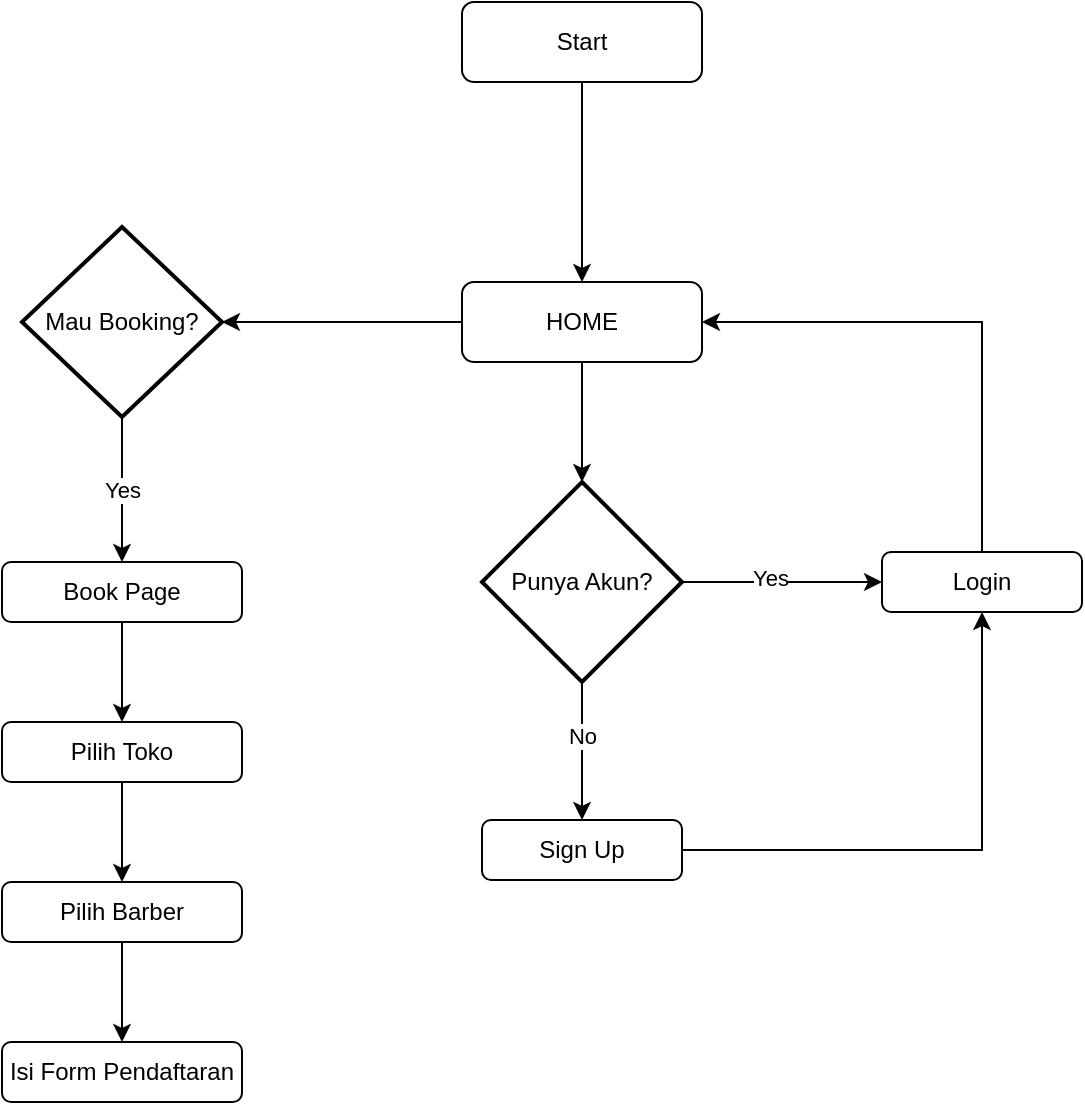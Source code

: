 <mxfile version="20.8.16" type="device" pages="2"><diagram id="C5RBs43oDa-KdzZeNtuy" name="Page-1"><mxGraphModel dx="1036" dy="654" grid="1" gridSize="10" guides="1" tooltips="1" connect="1" arrows="1" fold="1" page="1" pageScale="1" pageWidth="827" pageHeight="1169" math="0" shadow="0"><root><mxCell id="WIyWlLk6GJQsqaUBKTNV-0"/><mxCell id="WIyWlLk6GJQsqaUBKTNV-1" parent="WIyWlLk6GJQsqaUBKTNV-0"/><mxCell id="oySnIhno6OBhsuVfui87-2" style="edgeStyle=orthogonalEdgeStyle;rounded=0;orthogonalLoop=1;jettySize=auto;html=1;entryX=0.5;entryY=0;entryDx=0;entryDy=0;" parent="WIyWlLk6GJQsqaUBKTNV-1" source="oySnIhno6OBhsuVfui87-0" target="oySnIhno6OBhsuVfui87-1" edge="1"><mxGeometry relative="1" as="geometry"/></mxCell><mxCell id="oySnIhno6OBhsuVfui87-0" value="Start" style="rounded=1;whiteSpace=wrap;html=1;" parent="WIyWlLk6GJQsqaUBKTNV-1" vertex="1"><mxGeometry x="620" y="40" width="120" height="40" as="geometry"/></mxCell><mxCell id="oySnIhno6OBhsuVfui87-3" style="edgeStyle=orthogonalEdgeStyle;rounded=0;orthogonalLoop=1;jettySize=auto;html=1;" parent="WIyWlLk6GJQsqaUBKTNV-1" source="oySnIhno6OBhsuVfui87-1" target="oySnIhno6OBhsuVfui87-4" edge="1"><mxGeometry relative="1" as="geometry"><mxPoint x="680" y="280" as="targetPoint"/></mxGeometry></mxCell><mxCell id="oySnIhno6OBhsuVfui87-24" style="edgeStyle=orthogonalEdgeStyle;rounded=0;orthogonalLoop=1;jettySize=auto;html=1;entryX=1;entryY=0.5;entryDx=0;entryDy=0;entryPerimeter=0;" parent="WIyWlLk6GJQsqaUBKTNV-1" source="oySnIhno6OBhsuVfui87-1" target="oySnIhno6OBhsuVfui87-23" edge="1"><mxGeometry relative="1" as="geometry"/></mxCell><mxCell id="oySnIhno6OBhsuVfui87-1" value="HOME" style="rounded=1;whiteSpace=wrap;html=1;" parent="WIyWlLk6GJQsqaUBKTNV-1" vertex="1"><mxGeometry x="620" y="180" width="120" height="40" as="geometry"/></mxCell><mxCell id="oySnIhno6OBhsuVfui87-7" style="edgeStyle=orthogonalEdgeStyle;rounded=0;orthogonalLoop=1;jettySize=auto;html=1;" parent="WIyWlLk6GJQsqaUBKTNV-1" source="oySnIhno6OBhsuVfui87-4" target="oySnIhno6OBhsuVfui87-8" edge="1"><mxGeometry relative="1" as="geometry"><mxPoint x="680" y="440" as="targetPoint"/></mxGeometry></mxCell><mxCell id="oySnIhno6OBhsuVfui87-10" value="No" style="edgeLabel;html=1;align=center;verticalAlign=middle;resizable=0;points=[];" parent="oySnIhno6OBhsuVfui87-7" vertex="1" connectable="0"><mxGeometry x="-0.233" relative="1" as="geometry"><mxPoint as="offset"/></mxGeometry></mxCell><mxCell id="oySnIhno6OBhsuVfui87-9" style="edgeStyle=orthogonalEdgeStyle;rounded=0;orthogonalLoop=1;jettySize=auto;html=1;" parent="WIyWlLk6GJQsqaUBKTNV-1" source="oySnIhno6OBhsuVfui87-4" edge="1"><mxGeometry relative="1" as="geometry"><mxPoint x="830" y="330" as="targetPoint"/></mxGeometry></mxCell><mxCell id="oySnIhno6OBhsuVfui87-11" value="Yes" style="edgeLabel;html=1;align=center;verticalAlign=middle;resizable=0;points=[];" parent="oySnIhno6OBhsuVfui87-9" vertex="1" connectable="0"><mxGeometry x="-0.137" y="2" relative="1" as="geometry"><mxPoint as="offset"/></mxGeometry></mxCell><mxCell id="oySnIhno6OBhsuVfui87-4" value="Punya Akun?" style="strokeWidth=2;html=1;shape=mxgraph.flowchart.decision;whiteSpace=wrap;" parent="WIyWlLk6GJQsqaUBKTNV-1" vertex="1"><mxGeometry x="630" y="280" width="100" height="100" as="geometry"/></mxCell><mxCell id="oySnIhno6OBhsuVfui87-15" style="edgeStyle=orthogonalEdgeStyle;rounded=0;orthogonalLoop=1;jettySize=auto;html=1;entryX=0.5;entryY=1;entryDx=0;entryDy=0;" parent="WIyWlLk6GJQsqaUBKTNV-1" source="oySnIhno6OBhsuVfui87-8" target="oySnIhno6OBhsuVfui87-12" edge="1"><mxGeometry relative="1" as="geometry"><mxPoint x="880" y="468" as="targetPoint"/></mxGeometry></mxCell><mxCell id="oySnIhno6OBhsuVfui87-8" value="Sign Up" style="rounded=1;whiteSpace=wrap;html=1;" parent="WIyWlLk6GJQsqaUBKTNV-1" vertex="1"><mxGeometry x="630" y="449" width="100" height="30" as="geometry"/></mxCell><mxCell id="oySnIhno6OBhsuVfui87-13" style="edgeStyle=orthogonalEdgeStyle;rounded=0;orthogonalLoop=1;jettySize=auto;html=1;entryX=1;entryY=0.5;entryDx=0;entryDy=0;" parent="WIyWlLk6GJQsqaUBKTNV-1" source="oySnIhno6OBhsuVfui87-12" target="oySnIhno6OBhsuVfui87-1" edge="1"><mxGeometry relative="1" as="geometry"><mxPoint x="880" y="200" as="targetPoint"/><Array as="points"><mxPoint x="880" y="200"/></Array></mxGeometry></mxCell><mxCell id="oySnIhno6OBhsuVfui87-12" value="Login" style="rounded=1;whiteSpace=wrap;html=1;" parent="WIyWlLk6GJQsqaUBKTNV-1" vertex="1"><mxGeometry x="830" y="315" width="100" height="30" as="geometry"/></mxCell><mxCell id="oySnIhno6OBhsuVfui87-29" style="edgeStyle=orthogonalEdgeStyle;rounded=0;orthogonalLoop=1;jettySize=auto;html=1;entryX=0.5;entryY=0;entryDx=0;entryDy=0;" parent="WIyWlLk6GJQsqaUBKTNV-1" source="oySnIhno6OBhsuVfui87-22" target="oySnIhno6OBhsuVfui87-26" edge="1"><mxGeometry relative="1" as="geometry"/></mxCell><mxCell id="oySnIhno6OBhsuVfui87-22" value="Book Page" style="rounded=1;whiteSpace=wrap;html=1;" parent="WIyWlLk6GJQsqaUBKTNV-1" vertex="1"><mxGeometry x="390" y="320" width="120" height="30" as="geometry"/></mxCell><mxCell id="oySnIhno6OBhsuVfui87-25" value="Yes" style="edgeStyle=orthogonalEdgeStyle;rounded=0;orthogonalLoop=1;jettySize=auto;html=1;entryX=0.5;entryY=0;entryDx=0;entryDy=0;" parent="WIyWlLk6GJQsqaUBKTNV-1" source="oySnIhno6OBhsuVfui87-23" target="oySnIhno6OBhsuVfui87-22" edge="1"><mxGeometry relative="1" as="geometry"/></mxCell><mxCell id="oySnIhno6OBhsuVfui87-23" value="Mau Booking?" style="strokeWidth=2;html=1;shape=mxgraph.flowchart.decision;whiteSpace=wrap;" parent="WIyWlLk6GJQsqaUBKTNV-1" vertex="1"><mxGeometry x="400" y="152.5" width="100" height="95" as="geometry"/></mxCell><mxCell id="oySnIhno6OBhsuVfui87-30" style="edgeStyle=orthogonalEdgeStyle;rounded=0;orthogonalLoop=1;jettySize=auto;html=1;entryX=0.5;entryY=0;entryDx=0;entryDy=0;" parent="WIyWlLk6GJQsqaUBKTNV-1" source="oySnIhno6OBhsuVfui87-26" target="oySnIhno6OBhsuVfui87-27" edge="1"><mxGeometry relative="1" as="geometry"/></mxCell><mxCell id="oySnIhno6OBhsuVfui87-26" value="Pilih Toko" style="rounded=1;whiteSpace=wrap;html=1;" parent="WIyWlLk6GJQsqaUBKTNV-1" vertex="1"><mxGeometry x="390" y="400" width="120" height="30" as="geometry"/></mxCell><mxCell id="oySnIhno6OBhsuVfui87-31" style="edgeStyle=orthogonalEdgeStyle;rounded=0;orthogonalLoop=1;jettySize=auto;html=1;" parent="WIyWlLk6GJQsqaUBKTNV-1" source="oySnIhno6OBhsuVfui87-27" target="oySnIhno6OBhsuVfui87-28" edge="1"><mxGeometry relative="1" as="geometry"/></mxCell><mxCell id="oySnIhno6OBhsuVfui87-27" value="Pilih Barber" style="rounded=1;whiteSpace=wrap;html=1;" parent="WIyWlLk6GJQsqaUBKTNV-1" vertex="1"><mxGeometry x="390" y="480" width="120" height="30" as="geometry"/></mxCell><mxCell id="oySnIhno6OBhsuVfui87-28" value="Isi Form Pendaftaran" style="rounded=1;whiteSpace=wrap;html=1;" parent="WIyWlLk6GJQsqaUBKTNV-1" vertex="1"><mxGeometry x="390" y="560" width="120" height="30" as="geometry"/></mxCell></root></mxGraphModel></diagram><diagram id="5ZZa4dk7LoHGS2WRxpg4" name="Page-2"><mxGraphModel dx="1036" dy="654" grid="1" gridSize="10" guides="1" tooltips="1" connect="1" arrows="1" fold="1" page="1" pageScale="1" pageWidth="850" pageHeight="1100" math="0" shadow="0"><root><mxCell id="0"/><mxCell id="1" parent="0"/></root></mxGraphModel></diagram></mxfile>